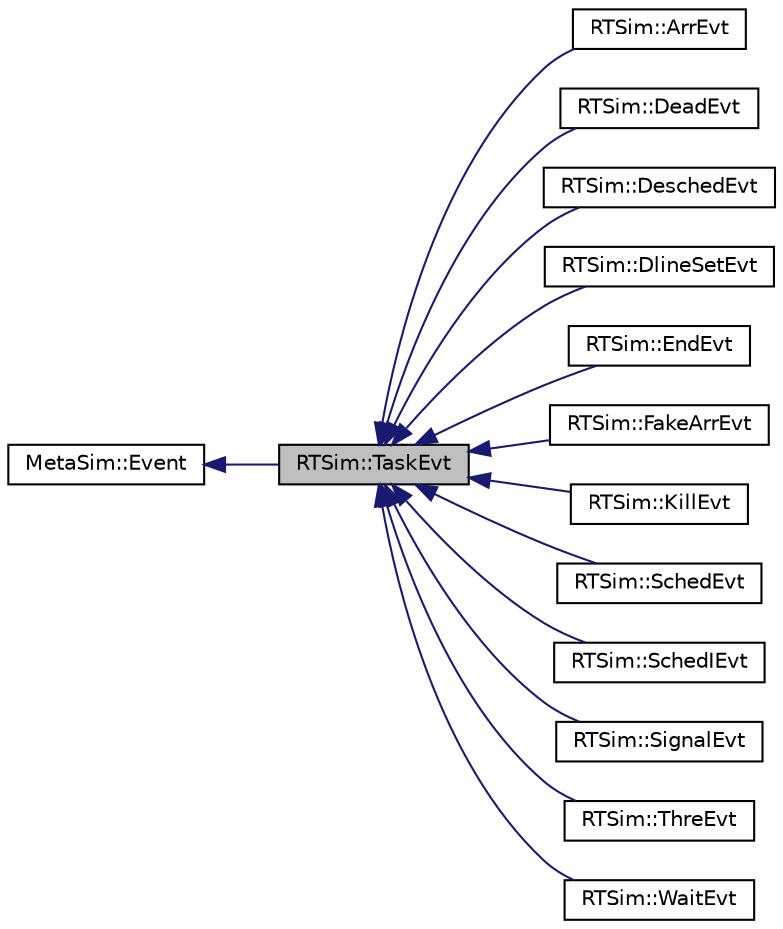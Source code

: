 digraph "RTSim::TaskEvt"
{
  edge [fontname="Helvetica",fontsize="10",labelfontname="Helvetica",labelfontsize="10"];
  node [fontname="Helvetica",fontsize="10",shape=record];
  rankdir="LR";
  Node0 [label="RTSim::TaskEvt",height=0.2,width=0.4,color="black", fillcolor="grey75", style="filled", fontcolor="black"];
  Node1 -> Node0 [dir="back",color="midnightblue",fontsize="10",style="solid",fontname="Helvetica"];
  Node1 [label="MetaSim::Event",height=0.2,width=0.4,color="black", fillcolor="white", style="filled",URL="$classMetaSim_1_1Event.html"];
  Node0 -> Node2 [dir="back",color="midnightblue",fontsize="10",style="solid",fontname="Helvetica"];
  Node2 [label="RTSim::ArrEvt",height=0.2,width=0.4,color="black", fillcolor="white", style="filled",URL="$classRTSim_1_1ArrEvt.html"];
  Node0 -> Node3 [dir="back",color="midnightblue",fontsize="10",style="solid",fontname="Helvetica"];
  Node3 [label="RTSim::DeadEvt",height=0.2,width=0.4,color="black", fillcolor="white", style="filled",URL="$classRTSim_1_1DeadEvt.html"];
  Node0 -> Node4 [dir="back",color="midnightblue",fontsize="10",style="solid",fontname="Helvetica"];
  Node4 [label="RTSim::DeschedEvt",height=0.2,width=0.4,color="black", fillcolor="white", style="filled",URL="$classRTSim_1_1DeschedEvt.html"];
  Node0 -> Node5 [dir="back",color="midnightblue",fontsize="10",style="solid",fontname="Helvetica"];
  Node5 [label="RTSim::DlineSetEvt",height=0.2,width=0.4,color="black", fillcolor="white", style="filled",URL="$classRTSim_1_1DlineSetEvt.html"];
  Node0 -> Node6 [dir="back",color="midnightblue",fontsize="10",style="solid",fontname="Helvetica"];
  Node6 [label="RTSim::EndEvt",height=0.2,width=0.4,color="black", fillcolor="white", style="filled",URL="$classRTSim_1_1EndEvt.html"];
  Node0 -> Node7 [dir="back",color="midnightblue",fontsize="10",style="solid",fontname="Helvetica"];
  Node7 [label="RTSim::FakeArrEvt",height=0.2,width=0.4,color="black", fillcolor="white", style="filled",URL="$classRTSim_1_1FakeArrEvt.html"];
  Node0 -> Node8 [dir="back",color="midnightblue",fontsize="10",style="solid",fontname="Helvetica"];
  Node8 [label="RTSim::KillEvt",height=0.2,width=0.4,color="black", fillcolor="white", style="filled",URL="$classRTSim_1_1KillEvt.html"];
  Node0 -> Node9 [dir="back",color="midnightblue",fontsize="10",style="solid",fontname="Helvetica"];
  Node9 [label="RTSim::SchedEvt",height=0.2,width=0.4,color="black", fillcolor="white", style="filled",URL="$classRTSim_1_1SchedEvt.html"];
  Node0 -> Node10 [dir="back",color="midnightblue",fontsize="10",style="solid",fontname="Helvetica"];
  Node10 [label="RTSim::SchedIEvt",height=0.2,width=0.4,color="black", fillcolor="white", style="filled",URL="$classRTSim_1_1SchedIEvt.html"];
  Node0 -> Node11 [dir="back",color="midnightblue",fontsize="10",style="solid",fontname="Helvetica"];
  Node11 [label="RTSim::SignalEvt",height=0.2,width=0.4,color="black", fillcolor="white", style="filled",URL="$classRTSim_1_1SignalEvt.html"];
  Node0 -> Node12 [dir="back",color="midnightblue",fontsize="10",style="solid",fontname="Helvetica"];
  Node12 [label="RTSim::ThreEvt",height=0.2,width=0.4,color="black", fillcolor="white", style="filled",URL="$classRTSim_1_1ThreEvt.html"];
  Node0 -> Node13 [dir="back",color="midnightblue",fontsize="10",style="solid",fontname="Helvetica"];
  Node13 [label="RTSim::WaitEvt",height=0.2,width=0.4,color="black", fillcolor="white", style="filled",URL="$classRTSim_1_1WaitEvt.html"];
}
